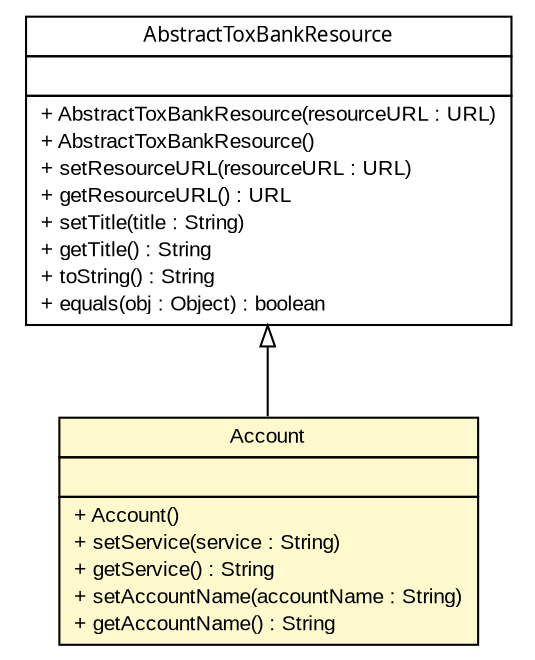 #!/usr/local/bin/dot
#
# Class diagram 
# Generated by UmlGraph version 4.6 (http://www.spinellis.gr/sw/umlgraph)
#

digraph G {
	edge [fontname="arial",fontsize=10,labelfontname="arial",labelfontsize=10];
	node [fontname="arial",fontsize=10,shape=plaintext];
	// net.toxbank.client.resource.Account
	c1766 [label=<<table border="0" cellborder="1" cellspacing="0" cellpadding="2" port="p" bgcolor="lemonChiffon" href="./Account.html">
		<tr><td><table border="0" cellspacing="0" cellpadding="1">
			<tr><td> Account </td></tr>
		</table></td></tr>
		<tr><td><table border="0" cellspacing="0" cellpadding="1">
			<tr><td align="left">  </td></tr>
		</table></td></tr>
		<tr><td><table border="0" cellspacing="0" cellpadding="1">
			<tr><td align="left"> + Account() </td></tr>
			<tr><td align="left"> + setService(service : String) </td></tr>
			<tr><td align="left"> + getService() : String </td></tr>
			<tr><td align="left"> + setAccountName(accountName : String) </td></tr>
			<tr><td align="left"> + getAccountName() : String </td></tr>
		</table></td></tr>
		</table>>, fontname="arial", fontcolor="black", fontsize=10.0];
	// net.toxbank.client.resource.AbstractToxBankResource
	c1767 [label=<<table border="0" cellborder="1" cellspacing="0" cellpadding="2" port="p" href="./AbstractToxBankResource.html">
		<tr><td><table border="0" cellspacing="0" cellpadding="1">
			<tr><td><font face="ariali"> AbstractToxBankResource </font></td></tr>
		</table></td></tr>
		<tr><td><table border="0" cellspacing="0" cellpadding="1">
			<tr><td align="left">  </td></tr>
		</table></td></tr>
		<tr><td><table border="0" cellspacing="0" cellpadding="1">
			<tr><td align="left"> + AbstractToxBankResource(resourceURL : URL) </td></tr>
			<tr><td align="left"> + AbstractToxBankResource() </td></tr>
			<tr><td align="left"> + setResourceURL(resourceURL : URL) </td></tr>
			<tr><td align="left"> + getResourceURL() : URL </td></tr>
			<tr><td align="left"> + setTitle(title : String) </td></tr>
			<tr><td align="left"> + getTitle() : String </td></tr>
			<tr><td align="left"> + toString() : String </td></tr>
			<tr><td align="left"> + equals(obj : Object) : boolean </td></tr>
		</table></td></tr>
		</table>>, fontname="arial", fontcolor="black", fontsize=10.0];
	//net.toxbank.client.resource.Account extends net.toxbank.client.resource.AbstractToxBankResource
	c1767:p -> c1766:p [dir=back,arrowtail=empty];
}

